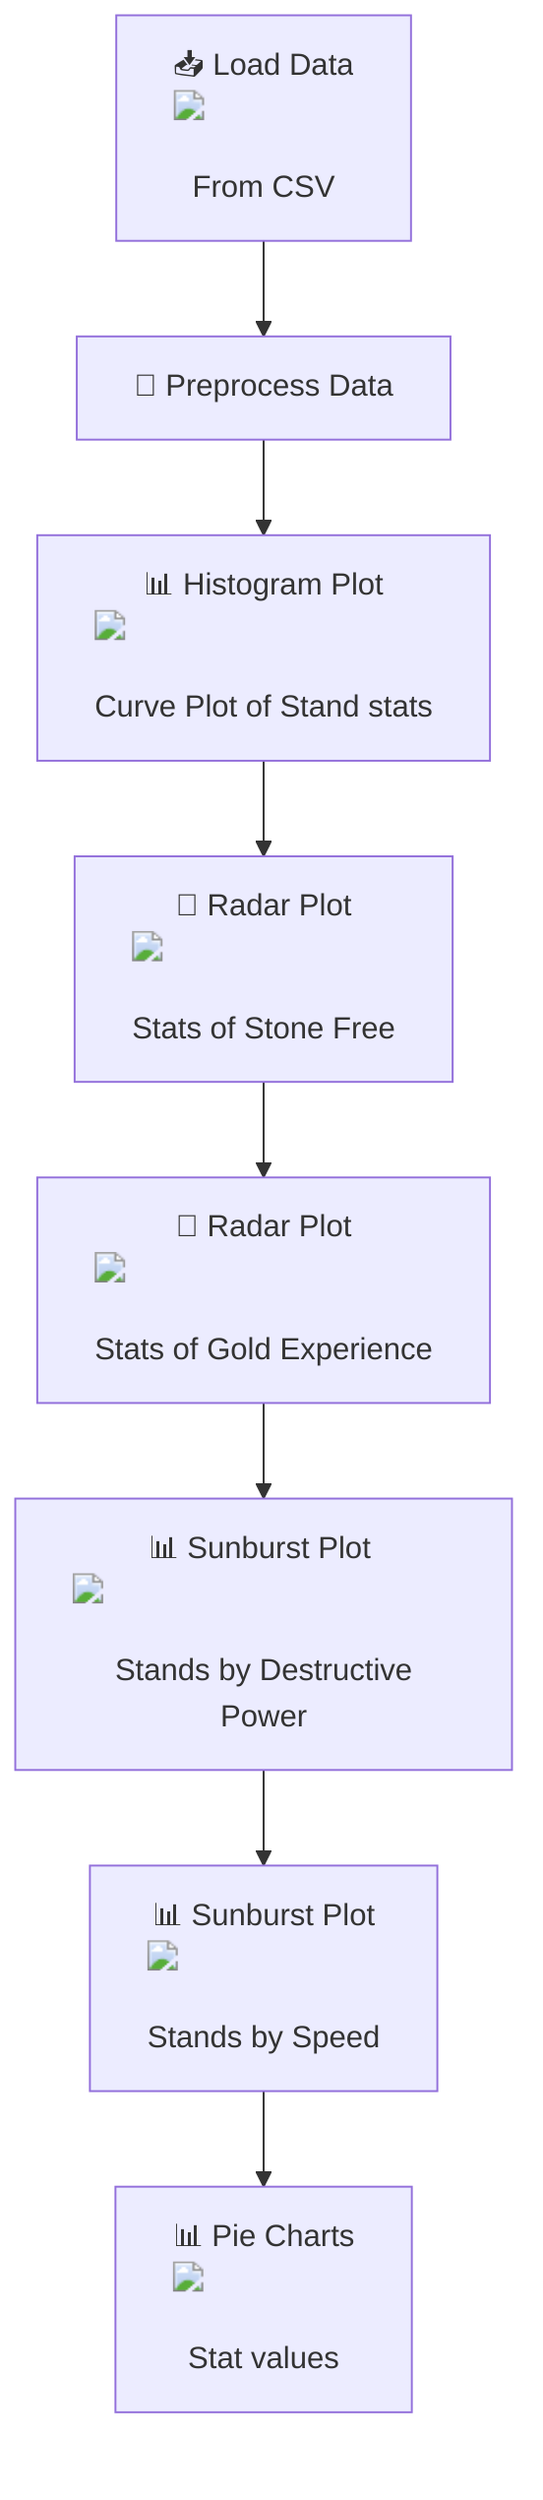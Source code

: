 flowchart TD
    A["📥 Load Data <img src='file.svg' /> <br/> From CSV"] --> B["🧹 Preprocess Data"]
    B --> C["📊 Histogram Plot <img src='hist_template.svg' /> <br/> Curve Plot of Stand stats"]
    C --> D["🌌 Radar Plot <img src='scatter_plot_template.svg' /> <br/> Stats of Stone Free"]
    D --> E["🌌 Radar Plot <img src='scatter_plot_template.svg' /> <br/> Stats of Gold Experience"]
    E --> F["📊 Sunburst Plot <img src='sunburst_template.svg' /> <br/> Stands by Destructive Power"]
    F --> G["📊 Sunburst Plot <img src='sunburst_template.svg' /> <br/> Stands by Speed"]
    G --> H["📊 Pie Charts <img src='pie_chart_template.svg' /> <br/> Stat values"]